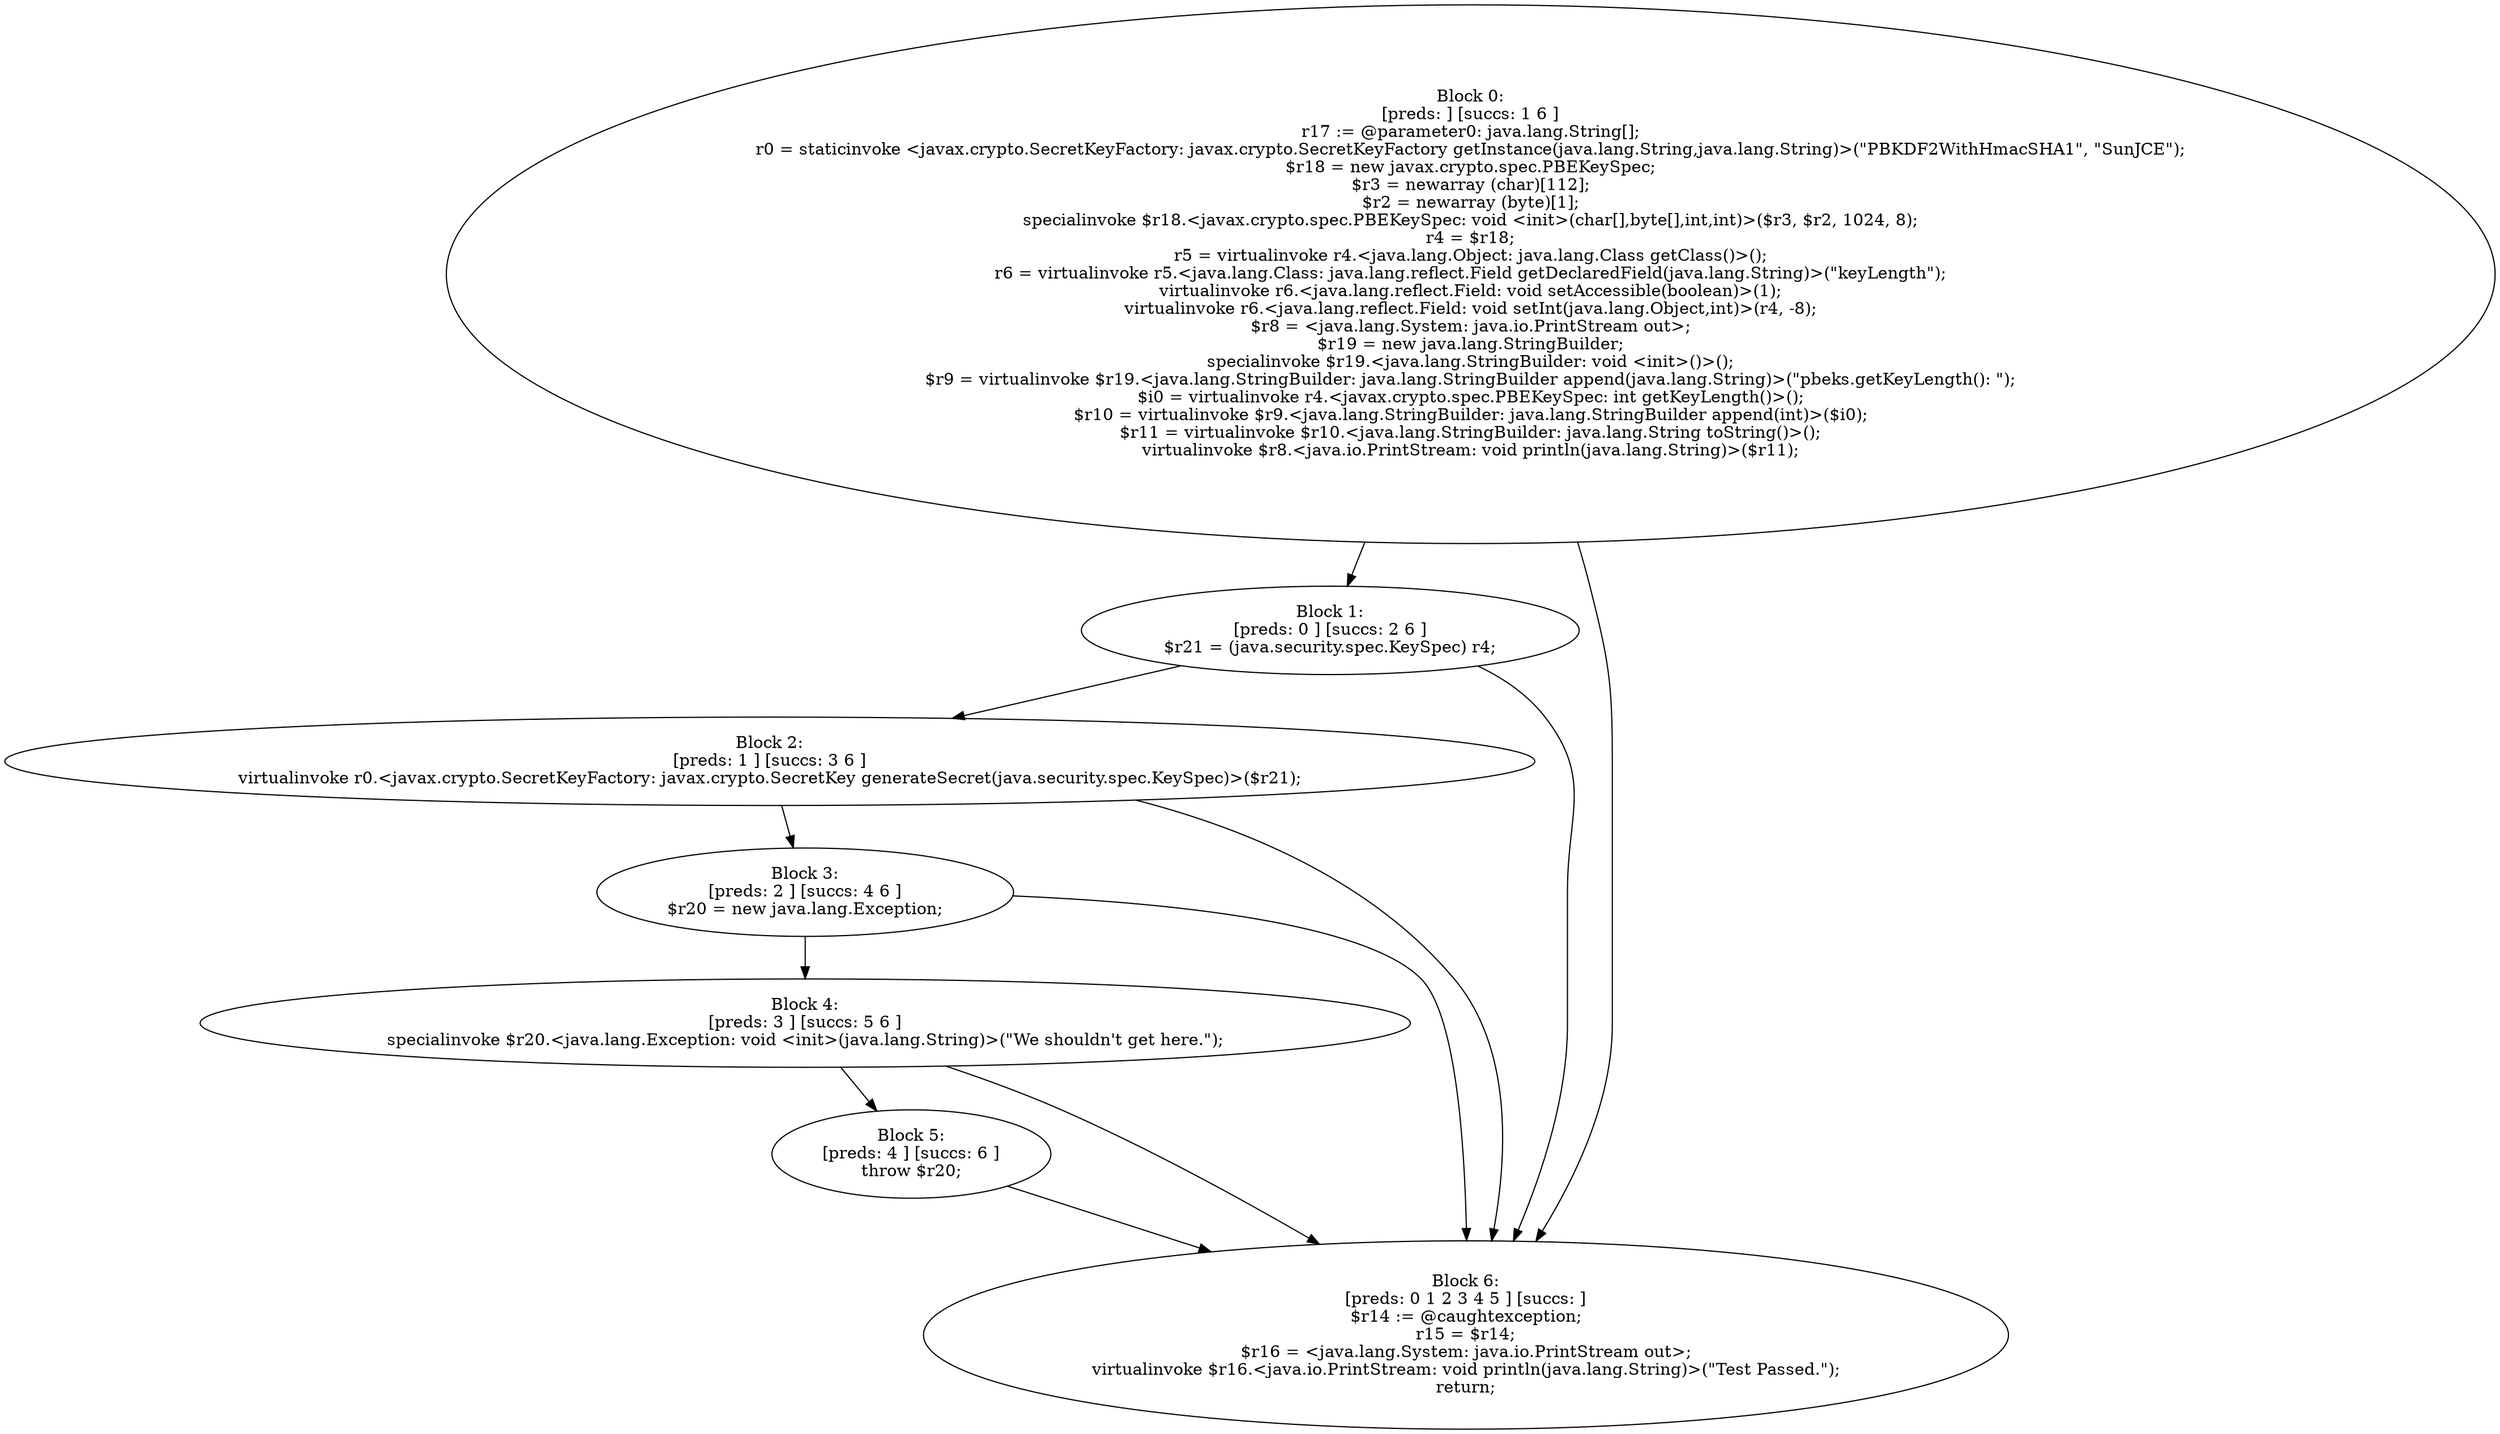 digraph "unitGraph" {
    "Block 0:
[preds: ] [succs: 1 6 ]
r17 := @parameter0: java.lang.String[];
r0 = staticinvoke <javax.crypto.SecretKeyFactory: javax.crypto.SecretKeyFactory getInstance(java.lang.String,java.lang.String)>(\"PBKDF2WithHmacSHA1\", \"SunJCE\");
$r18 = new javax.crypto.spec.PBEKeySpec;
$r3 = newarray (char)[112];
$r2 = newarray (byte)[1];
specialinvoke $r18.<javax.crypto.spec.PBEKeySpec: void <init>(char[],byte[],int,int)>($r3, $r2, 1024, 8);
r4 = $r18;
r5 = virtualinvoke r4.<java.lang.Object: java.lang.Class getClass()>();
r6 = virtualinvoke r5.<java.lang.Class: java.lang.reflect.Field getDeclaredField(java.lang.String)>(\"keyLength\");
virtualinvoke r6.<java.lang.reflect.Field: void setAccessible(boolean)>(1);
virtualinvoke r6.<java.lang.reflect.Field: void setInt(java.lang.Object,int)>(r4, -8);
$r8 = <java.lang.System: java.io.PrintStream out>;
$r19 = new java.lang.StringBuilder;
specialinvoke $r19.<java.lang.StringBuilder: void <init>()>();
$r9 = virtualinvoke $r19.<java.lang.StringBuilder: java.lang.StringBuilder append(java.lang.String)>(\"pbeks.getKeyLength(): \");
$i0 = virtualinvoke r4.<javax.crypto.spec.PBEKeySpec: int getKeyLength()>();
$r10 = virtualinvoke $r9.<java.lang.StringBuilder: java.lang.StringBuilder append(int)>($i0);
$r11 = virtualinvoke $r10.<java.lang.StringBuilder: java.lang.String toString()>();
virtualinvoke $r8.<java.io.PrintStream: void println(java.lang.String)>($r11);
"
    "Block 1:
[preds: 0 ] [succs: 2 6 ]
$r21 = (java.security.spec.KeySpec) r4;
"
    "Block 2:
[preds: 1 ] [succs: 3 6 ]
virtualinvoke r0.<javax.crypto.SecretKeyFactory: javax.crypto.SecretKey generateSecret(java.security.spec.KeySpec)>($r21);
"
    "Block 3:
[preds: 2 ] [succs: 4 6 ]
$r20 = new java.lang.Exception;
"
    "Block 4:
[preds: 3 ] [succs: 5 6 ]
specialinvoke $r20.<java.lang.Exception: void <init>(java.lang.String)>(\"We shouldn\'t get here.\");
"
    "Block 5:
[preds: 4 ] [succs: 6 ]
throw $r20;
"
    "Block 6:
[preds: 0 1 2 3 4 5 ] [succs: ]
$r14 := @caughtexception;
r15 = $r14;
$r16 = <java.lang.System: java.io.PrintStream out>;
virtualinvoke $r16.<java.io.PrintStream: void println(java.lang.String)>(\"Test Passed.\");
return;
"
    "Block 0:
[preds: ] [succs: 1 6 ]
r17 := @parameter0: java.lang.String[];
r0 = staticinvoke <javax.crypto.SecretKeyFactory: javax.crypto.SecretKeyFactory getInstance(java.lang.String,java.lang.String)>(\"PBKDF2WithHmacSHA1\", \"SunJCE\");
$r18 = new javax.crypto.spec.PBEKeySpec;
$r3 = newarray (char)[112];
$r2 = newarray (byte)[1];
specialinvoke $r18.<javax.crypto.spec.PBEKeySpec: void <init>(char[],byte[],int,int)>($r3, $r2, 1024, 8);
r4 = $r18;
r5 = virtualinvoke r4.<java.lang.Object: java.lang.Class getClass()>();
r6 = virtualinvoke r5.<java.lang.Class: java.lang.reflect.Field getDeclaredField(java.lang.String)>(\"keyLength\");
virtualinvoke r6.<java.lang.reflect.Field: void setAccessible(boolean)>(1);
virtualinvoke r6.<java.lang.reflect.Field: void setInt(java.lang.Object,int)>(r4, -8);
$r8 = <java.lang.System: java.io.PrintStream out>;
$r19 = new java.lang.StringBuilder;
specialinvoke $r19.<java.lang.StringBuilder: void <init>()>();
$r9 = virtualinvoke $r19.<java.lang.StringBuilder: java.lang.StringBuilder append(java.lang.String)>(\"pbeks.getKeyLength(): \");
$i0 = virtualinvoke r4.<javax.crypto.spec.PBEKeySpec: int getKeyLength()>();
$r10 = virtualinvoke $r9.<java.lang.StringBuilder: java.lang.StringBuilder append(int)>($i0);
$r11 = virtualinvoke $r10.<java.lang.StringBuilder: java.lang.String toString()>();
virtualinvoke $r8.<java.io.PrintStream: void println(java.lang.String)>($r11);
"->"Block 1:
[preds: 0 ] [succs: 2 6 ]
$r21 = (java.security.spec.KeySpec) r4;
";
    "Block 0:
[preds: ] [succs: 1 6 ]
r17 := @parameter0: java.lang.String[];
r0 = staticinvoke <javax.crypto.SecretKeyFactory: javax.crypto.SecretKeyFactory getInstance(java.lang.String,java.lang.String)>(\"PBKDF2WithHmacSHA1\", \"SunJCE\");
$r18 = new javax.crypto.spec.PBEKeySpec;
$r3 = newarray (char)[112];
$r2 = newarray (byte)[1];
specialinvoke $r18.<javax.crypto.spec.PBEKeySpec: void <init>(char[],byte[],int,int)>($r3, $r2, 1024, 8);
r4 = $r18;
r5 = virtualinvoke r4.<java.lang.Object: java.lang.Class getClass()>();
r6 = virtualinvoke r5.<java.lang.Class: java.lang.reflect.Field getDeclaredField(java.lang.String)>(\"keyLength\");
virtualinvoke r6.<java.lang.reflect.Field: void setAccessible(boolean)>(1);
virtualinvoke r6.<java.lang.reflect.Field: void setInt(java.lang.Object,int)>(r4, -8);
$r8 = <java.lang.System: java.io.PrintStream out>;
$r19 = new java.lang.StringBuilder;
specialinvoke $r19.<java.lang.StringBuilder: void <init>()>();
$r9 = virtualinvoke $r19.<java.lang.StringBuilder: java.lang.StringBuilder append(java.lang.String)>(\"pbeks.getKeyLength(): \");
$i0 = virtualinvoke r4.<javax.crypto.spec.PBEKeySpec: int getKeyLength()>();
$r10 = virtualinvoke $r9.<java.lang.StringBuilder: java.lang.StringBuilder append(int)>($i0);
$r11 = virtualinvoke $r10.<java.lang.StringBuilder: java.lang.String toString()>();
virtualinvoke $r8.<java.io.PrintStream: void println(java.lang.String)>($r11);
"->"Block 6:
[preds: 0 1 2 3 4 5 ] [succs: ]
$r14 := @caughtexception;
r15 = $r14;
$r16 = <java.lang.System: java.io.PrintStream out>;
virtualinvoke $r16.<java.io.PrintStream: void println(java.lang.String)>(\"Test Passed.\");
return;
";
    "Block 1:
[preds: 0 ] [succs: 2 6 ]
$r21 = (java.security.spec.KeySpec) r4;
"->"Block 2:
[preds: 1 ] [succs: 3 6 ]
virtualinvoke r0.<javax.crypto.SecretKeyFactory: javax.crypto.SecretKey generateSecret(java.security.spec.KeySpec)>($r21);
";
    "Block 1:
[preds: 0 ] [succs: 2 6 ]
$r21 = (java.security.spec.KeySpec) r4;
"->"Block 6:
[preds: 0 1 2 3 4 5 ] [succs: ]
$r14 := @caughtexception;
r15 = $r14;
$r16 = <java.lang.System: java.io.PrintStream out>;
virtualinvoke $r16.<java.io.PrintStream: void println(java.lang.String)>(\"Test Passed.\");
return;
";
    "Block 2:
[preds: 1 ] [succs: 3 6 ]
virtualinvoke r0.<javax.crypto.SecretKeyFactory: javax.crypto.SecretKey generateSecret(java.security.spec.KeySpec)>($r21);
"->"Block 3:
[preds: 2 ] [succs: 4 6 ]
$r20 = new java.lang.Exception;
";
    "Block 2:
[preds: 1 ] [succs: 3 6 ]
virtualinvoke r0.<javax.crypto.SecretKeyFactory: javax.crypto.SecretKey generateSecret(java.security.spec.KeySpec)>($r21);
"->"Block 6:
[preds: 0 1 2 3 4 5 ] [succs: ]
$r14 := @caughtexception;
r15 = $r14;
$r16 = <java.lang.System: java.io.PrintStream out>;
virtualinvoke $r16.<java.io.PrintStream: void println(java.lang.String)>(\"Test Passed.\");
return;
";
    "Block 3:
[preds: 2 ] [succs: 4 6 ]
$r20 = new java.lang.Exception;
"->"Block 4:
[preds: 3 ] [succs: 5 6 ]
specialinvoke $r20.<java.lang.Exception: void <init>(java.lang.String)>(\"We shouldn\'t get here.\");
";
    "Block 3:
[preds: 2 ] [succs: 4 6 ]
$r20 = new java.lang.Exception;
"->"Block 6:
[preds: 0 1 2 3 4 5 ] [succs: ]
$r14 := @caughtexception;
r15 = $r14;
$r16 = <java.lang.System: java.io.PrintStream out>;
virtualinvoke $r16.<java.io.PrintStream: void println(java.lang.String)>(\"Test Passed.\");
return;
";
    "Block 4:
[preds: 3 ] [succs: 5 6 ]
specialinvoke $r20.<java.lang.Exception: void <init>(java.lang.String)>(\"We shouldn\'t get here.\");
"->"Block 5:
[preds: 4 ] [succs: 6 ]
throw $r20;
";
    "Block 4:
[preds: 3 ] [succs: 5 6 ]
specialinvoke $r20.<java.lang.Exception: void <init>(java.lang.String)>(\"We shouldn\'t get here.\");
"->"Block 6:
[preds: 0 1 2 3 4 5 ] [succs: ]
$r14 := @caughtexception;
r15 = $r14;
$r16 = <java.lang.System: java.io.PrintStream out>;
virtualinvoke $r16.<java.io.PrintStream: void println(java.lang.String)>(\"Test Passed.\");
return;
";
    "Block 5:
[preds: 4 ] [succs: 6 ]
throw $r20;
"->"Block 6:
[preds: 0 1 2 3 4 5 ] [succs: ]
$r14 := @caughtexception;
r15 = $r14;
$r16 = <java.lang.System: java.io.PrintStream out>;
virtualinvoke $r16.<java.io.PrintStream: void println(java.lang.String)>(\"Test Passed.\");
return;
";
}
